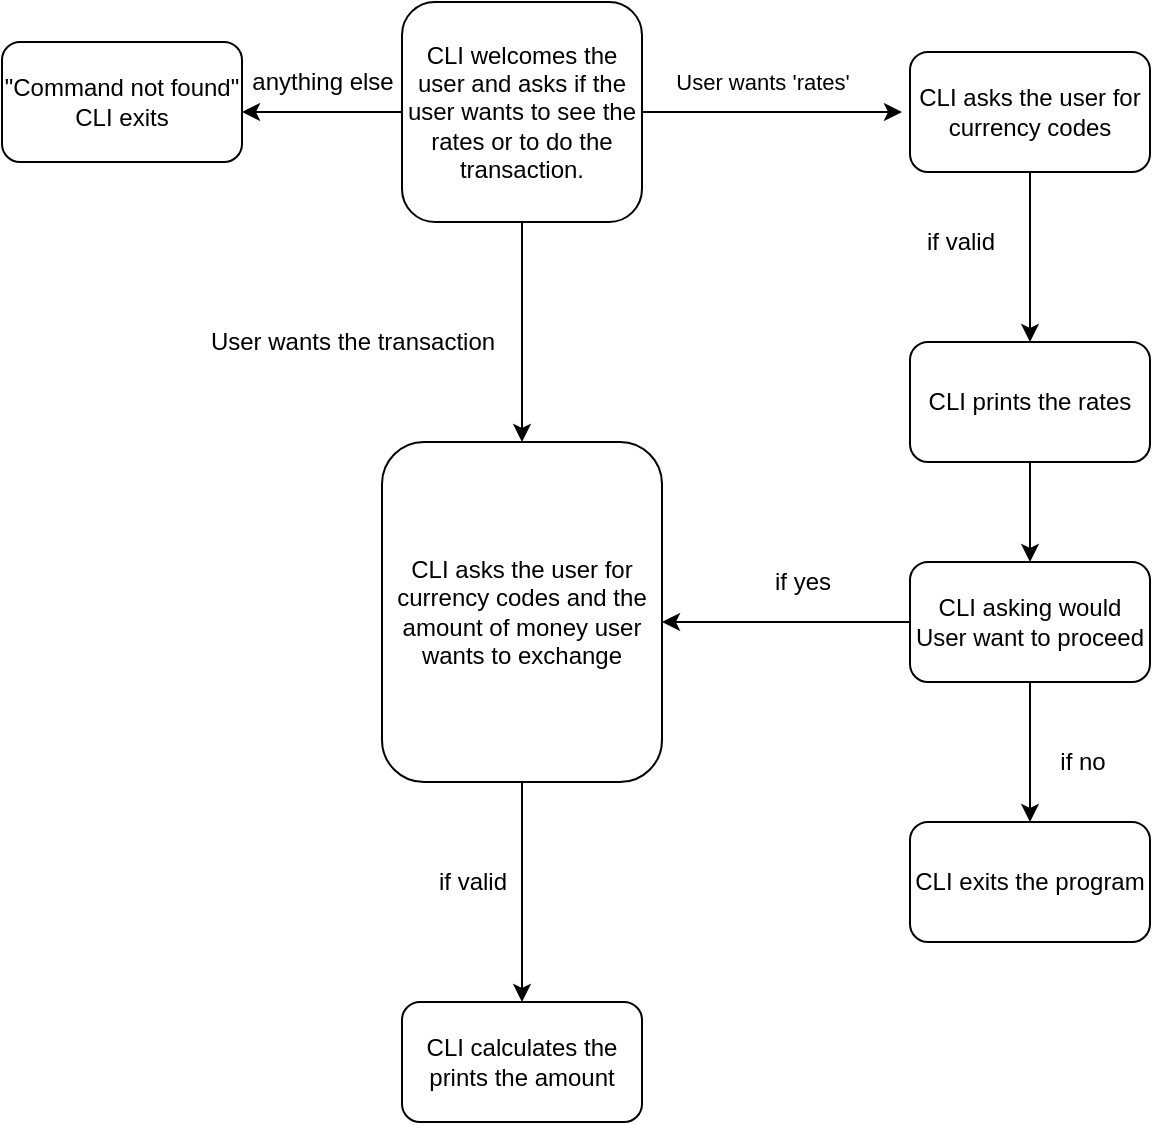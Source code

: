 <mxfile version="13.6.5" type="github">
  <diagram id="C5RBs43oDa-KdzZeNtuy" name="Page-1">
    <mxGraphModel dx="1865" dy="585" grid="1" gridSize="10" guides="1" tooltips="1" connect="1" arrows="1" fold="1" page="1" pageScale="1" pageWidth="827" pageHeight="1169" math="0" shadow="0">
      <root>
        <mxCell id="WIyWlLk6GJQsqaUBKTNV-0" />
        <mxCell id="WIyWlLk6GJQsqaUBKTNV-1" parent="WIyWlLk6GJQsqaUBKTNV-0" />
        <mxCell id="z4YC4TpHtfHBbiFPjknS-0" value="User wants &#39;rates&#39;" style="edgeStyle=orthogonalEdgeStyle;rounded=0;orthogonalLoop=1;jettySize=auto;html=1;exitX=1;exitY=0.5;exitDx=0;exitDy=0;" parent="WIyWlLk6GJQsqaUBKTNV-1" edge="1">
          <mxGeometry x="-0.077" y="15" relative="1" as="geometry">
            <mxPoint x="410" y="65" as="targetPoint" />
            <mxPoint x="280" y="65" as="sourcePoint" />
            <mxPoint as="offset" />
          </mxGeometry>
        </mxCell>
        <mxCell id="z4YC4TpHtfHBbiFPjknS-1" style="edgeStyle=orthogonalEdgeStyle;rounded=0;orthogonalLoop=1;jettySize=auto;html=1;exitX=0.5;exitY=1;exitDx=0;exitDy=0;" parent="WIyWlLk6GJQsqaUBKTNV-1" edge="1">
          <mxGeometry relative="1" as="geometry">
            <mxPoint x="220" y="230" as="targetPoint" />
            <mxPoint x="220" y="120" as="sourcePoint" />
          </mxGeometry>
        </mxCell>
        <mxCell id="z4YC4TpHtfHBbiFPjknS-17" style="edgeStyle=orthogonalEdgeStyle;rounded=0;orthogonalLoop=1;jettySize=auto;html=1;exitX=0;exitY=0.5;exitDx=0;exitDy=0;" parent="WIyWlLk6GJQsqaUBKTNV-1" edge="1">
          <mxGeometry relative="1" as="geometry">
            <mxPoint x="80" y="65" as="targetPoint" />
            <mxPoint x="160" y="65" as="sourcePoint" />
          </mxGeometry>
        </mxCell>
        <mxCell id="WIyWlLk6GJQsqaUBKTNV-3" value="CLI welcomes the user and asks if the user wants to see the rates or to do the transaction." style="rounded=1;whiteSpace=wrap;html=1;fontSize=12;glass=0;strokeWidth=1;shadow=0;" parent="WIyWlLk6GJQsqaUBKTNV-1" vertex="1">
          <mxGeometry x="160" y="10" width="120" height="110" as="geometry" />
        </mxCell>
        <mxCell id="z4YC4TpHtfHBbiFPjknS-2" value="User wants the transaction" style="text;html=1;align=center;verticalAlign=middle;resizable=0;points=[];autosize=1;" parent="WIyWlLk6GJQsqaUBKTNV-1" vertex="1">
          <mxGeometry x="60" y="170" width="150" height="20" as="geometry" />
        </mxCell>
        <mxCell id="z4YC4TpHtfHBbiFPjknS-4" style="edgeStyle=orthogonalEdgeStyle;rounded=0;orthogonalLoop=1;jettySize=auto;html=1;exitX=0.5;exitY=1;exitDx=0;exitDy=0;" parent="WIyWlLk6GJQsqaUBKTNV-1" source="z4YC4TpHtfHBbiFPjknS-3" edge="1">
          <mxGeometry relative="1" as="geometry">
            <mxPoint x="474" y="180" as="targetPoint" />
          </mxGeometry>
        </mxCell>
        <mxCell id="z4YC4TpHtfHBbiFPjknS-3" value="CLI asks the user for currency codes" style="rounded=1;whiteSpace=wrap;html=1;" parent="WIyWlLk6GJQsqaUBKTNV-1" vertex="1">
          <mxGeometry x="414" y="35" width="120" height="60" as="geometry" />
        </mxCell>
        <mxCell id="z4YC4TpHtfHBbiFPjknS-7" value="if valid" style="text;html=1;align=center;verticalAlign=middle;resizable=0;points=[];autosize=1;" parent="WIyWlLk6GJQsqaUBKTNV-1" vertex="1">
          <mxGeometry x="414" y="120" width="50" height="20" as="geometry" />
        </mxCell>
        <mxCell id="z4YC4TpHtfHBbiFPjknS-13" style="edgeStyle=orthogonalEdgeStyle;rounded=0;orthogonalLoop=1;jettySize=auto;html=1;exitX=0.5;exitY=1;exitDx=0;exitDy=0;entryX=0.5;entryY=0;entryDx=0;entryDy=0;" parent="WIyWlLk6GJQsqaUBKTNV-1" source="z4YC4TpHtfHBbiFPjknS-9" target="z4YC4TpHtfHBbiFPjknS-12" edge="1">
          <mxGeometry relative="1" as="geometry" />
        </mxCell>
        <mxCell id="z4YC4TpHtfHBbiFPjknS-15" style="edgeStyle=orthogonalEdgeStyle;rounded=0;orthogonalLoop=1;jettySize=auto;html=1;exitX=0;exitY=0.5;exitDx=0;exitDy=0;" parent="WIyWlLk6GJQsqaUBKTNV-1" source="z4YC4TpHtfHBbiFPjknS-9" edge="1">
          <mxGeometry relative="1" as="geometry">
            <mxPoint x="290" y="320" as="targetPoint" />
          </mxGeometry>
        </mxCell>
        <mxCell id="z4YC4TpHtfHBbiFPjknS-9" value="CLI asking would User want to proceed" style="rounded=1;whiteSpace=wrap;html=1;" parent="WIyWlLk6GJQsqaUBKTNV-1" vertex="1">
          <mxGeometry x="414" y="290" width="120" height="60" as="geometry" />
        </mxCell>
        <mxCell id="z4YC4TpHtfHBbiFPjknS-11" style="edgeStyle=orthogonalEdgeStyle;rounded=0;orthogonalLoop=1;jettySize=auto;html=1;exitX=0.5;exitY=1;exitDx=0;exitDy=0;entryX=0.5;entryY=0;entryDx=0;entryDy=0;" parent="WIyWlLk6GJQsqaUBKTNV-1" source="z4YC4TpHtfHBbiFPjknS-10" target="z4YC4TpHtfHBbiFPjknS-9" edge="1">
          <mxGeometry relative="1" as="geometry" />
        </mxCell>
        <mxCell id="z4YC4TpHtfHBbiFPjknS-10" value="&lt;div&gt;CLI prints the rates&lt;/div&gt;" style="rounded=1;whiteSpace=wrap;html=1;" parent="WIyWlLk6GJQsqaUBKTNV-1" vertex="1">
          <mxGeometry x="414" y="180" width="120" height="60" as="geometry" />
        </mxCell>
        <mxCell id="z4YC4TpHtfHBbiFPjknS-12" value="CLI exits the program" style="rounded=1;whiteSpace=wrap;html=1;" parent="WIyWlLk6GJQsqaUBKTNV-1" vertex="1">
          <mxGeometry x="414" y="420" width="120" height="60" as="geometry" />
        </mxCell>
        <mxCell id="z4YC4TpHtfHBbiFPjknS-14" value="if no" style="text;html=1;align=center;verticalAlign=middle;resizable=0;points=[];autosize=1;" parent="WIyWlLk6GJQsqaUBKTNV-1" vertex="1">
          <mxGeometry x="480" y="380" width="40" height="20" as="geometry" />
        </mxCell>
        <mxCell id="z4YC4TpHtfHBbiFPjknS-16" value="if yes" style="text;html=1;align=center;verticalAlign=middle;resizable=0;points=[];autosize=1;" parent="WIyWlLk6GJQsqaUBKTNV-1" vertex="1">
          <mxGeometry x="340" y="290" width="40" height="20" as="geometry" />
        </mxCell>
        <mxCell id="z4YC4TpHtfHBbiFPjknS-18" value="&lt;div&gt;&quot;Command not found&quot;&lt;/div&gt;&lt;div&gt;CLI exits&lt;br&gt;&lt;/div&gt;" style="rounded=1;whiteSpace=wrap;html=1;" parent="WIyWlLk6GJQsqaUBKTNV-1" vertex="1">
          <mxGeometry x="-40" y="30" width="120" height="60" as="geometry" />
        </mxCell>
        <mxCell id="z4YC4TpHtfHBbiFPjknS-19" value="anything else" style="text;html=1;align=center;verticalAlign=middle;resizable=0;points=[];autosize=1;" parent="WIyWlLk6GJQsqaUBKTNV-1" vertex="1">
          <mxGeometry x="80" y="40" width="80" height="20" as="geometry" />
        </mxCell>
        <mxCell id="z4YC4TpHtfHBbiFPjknS-24" style="edgeStyle=orthogonalEdgeStyle;rounded=0;orthogonalLoop=1;jettySize=auto;html=1;exitX=0.5;exitY=1;exitDx=0;exitDy=0;entryX=0.5;entryY=0;entryDx=0;entryDy=0;" parent="WIyWlLk6GJQsqaUBKTNV-1" source="z4YC4TpHtfHBbiFPjknS-20" target="z4YC4TpHtfHBbiFPjknS-23" edge="1">
          <mxGeometry relative="1" as="geometry" />
        </mxCell>
        <mxCell id="z4YC4TpHtfHBbiFPjknS-20" value="CLI asks the user for currency codes and the amount of money user wants to exchange" style="rounded=1;whiteSpace=wrap;html=1;" parent="WIyWlLk6GJQsqaUBKTNV-1" vertex="1">
          <mxGeometry x="150" y="230" width="140" height="170" as="geometry" />
        </mxCell>
        <mxCell id="z4YC4TpHtfHBbiFPjknS-23" value="&lt;div&gt;CLI calculates the prints the amount&lt;/div&gt;" style="rounded=1;whiteSpace=wrap;html=1;" parent="WIyWlLk6GJQsqaUBKTNV-1" vertex="1">
          <mxGeometry x="160" y="510" width="120" height="60" as="geometry" />
        </mxCell>
        <mxCell id="z4YC4TpHtfHBbiFPjknS-25" value="if valid" style="text;html=1;align=center;verticalAlign=middle;resizable=0;points=[];autosize=1;" parent="WIyWlLk6GJQsqaUBKTNV-1" vertex="1">
          <mxGeometry x="170" y="440" width="50" height="20" as="geometry" />
        </mxCell>
      </root>
    </mxGraphModel>
  </diagram>
</mxfile>
